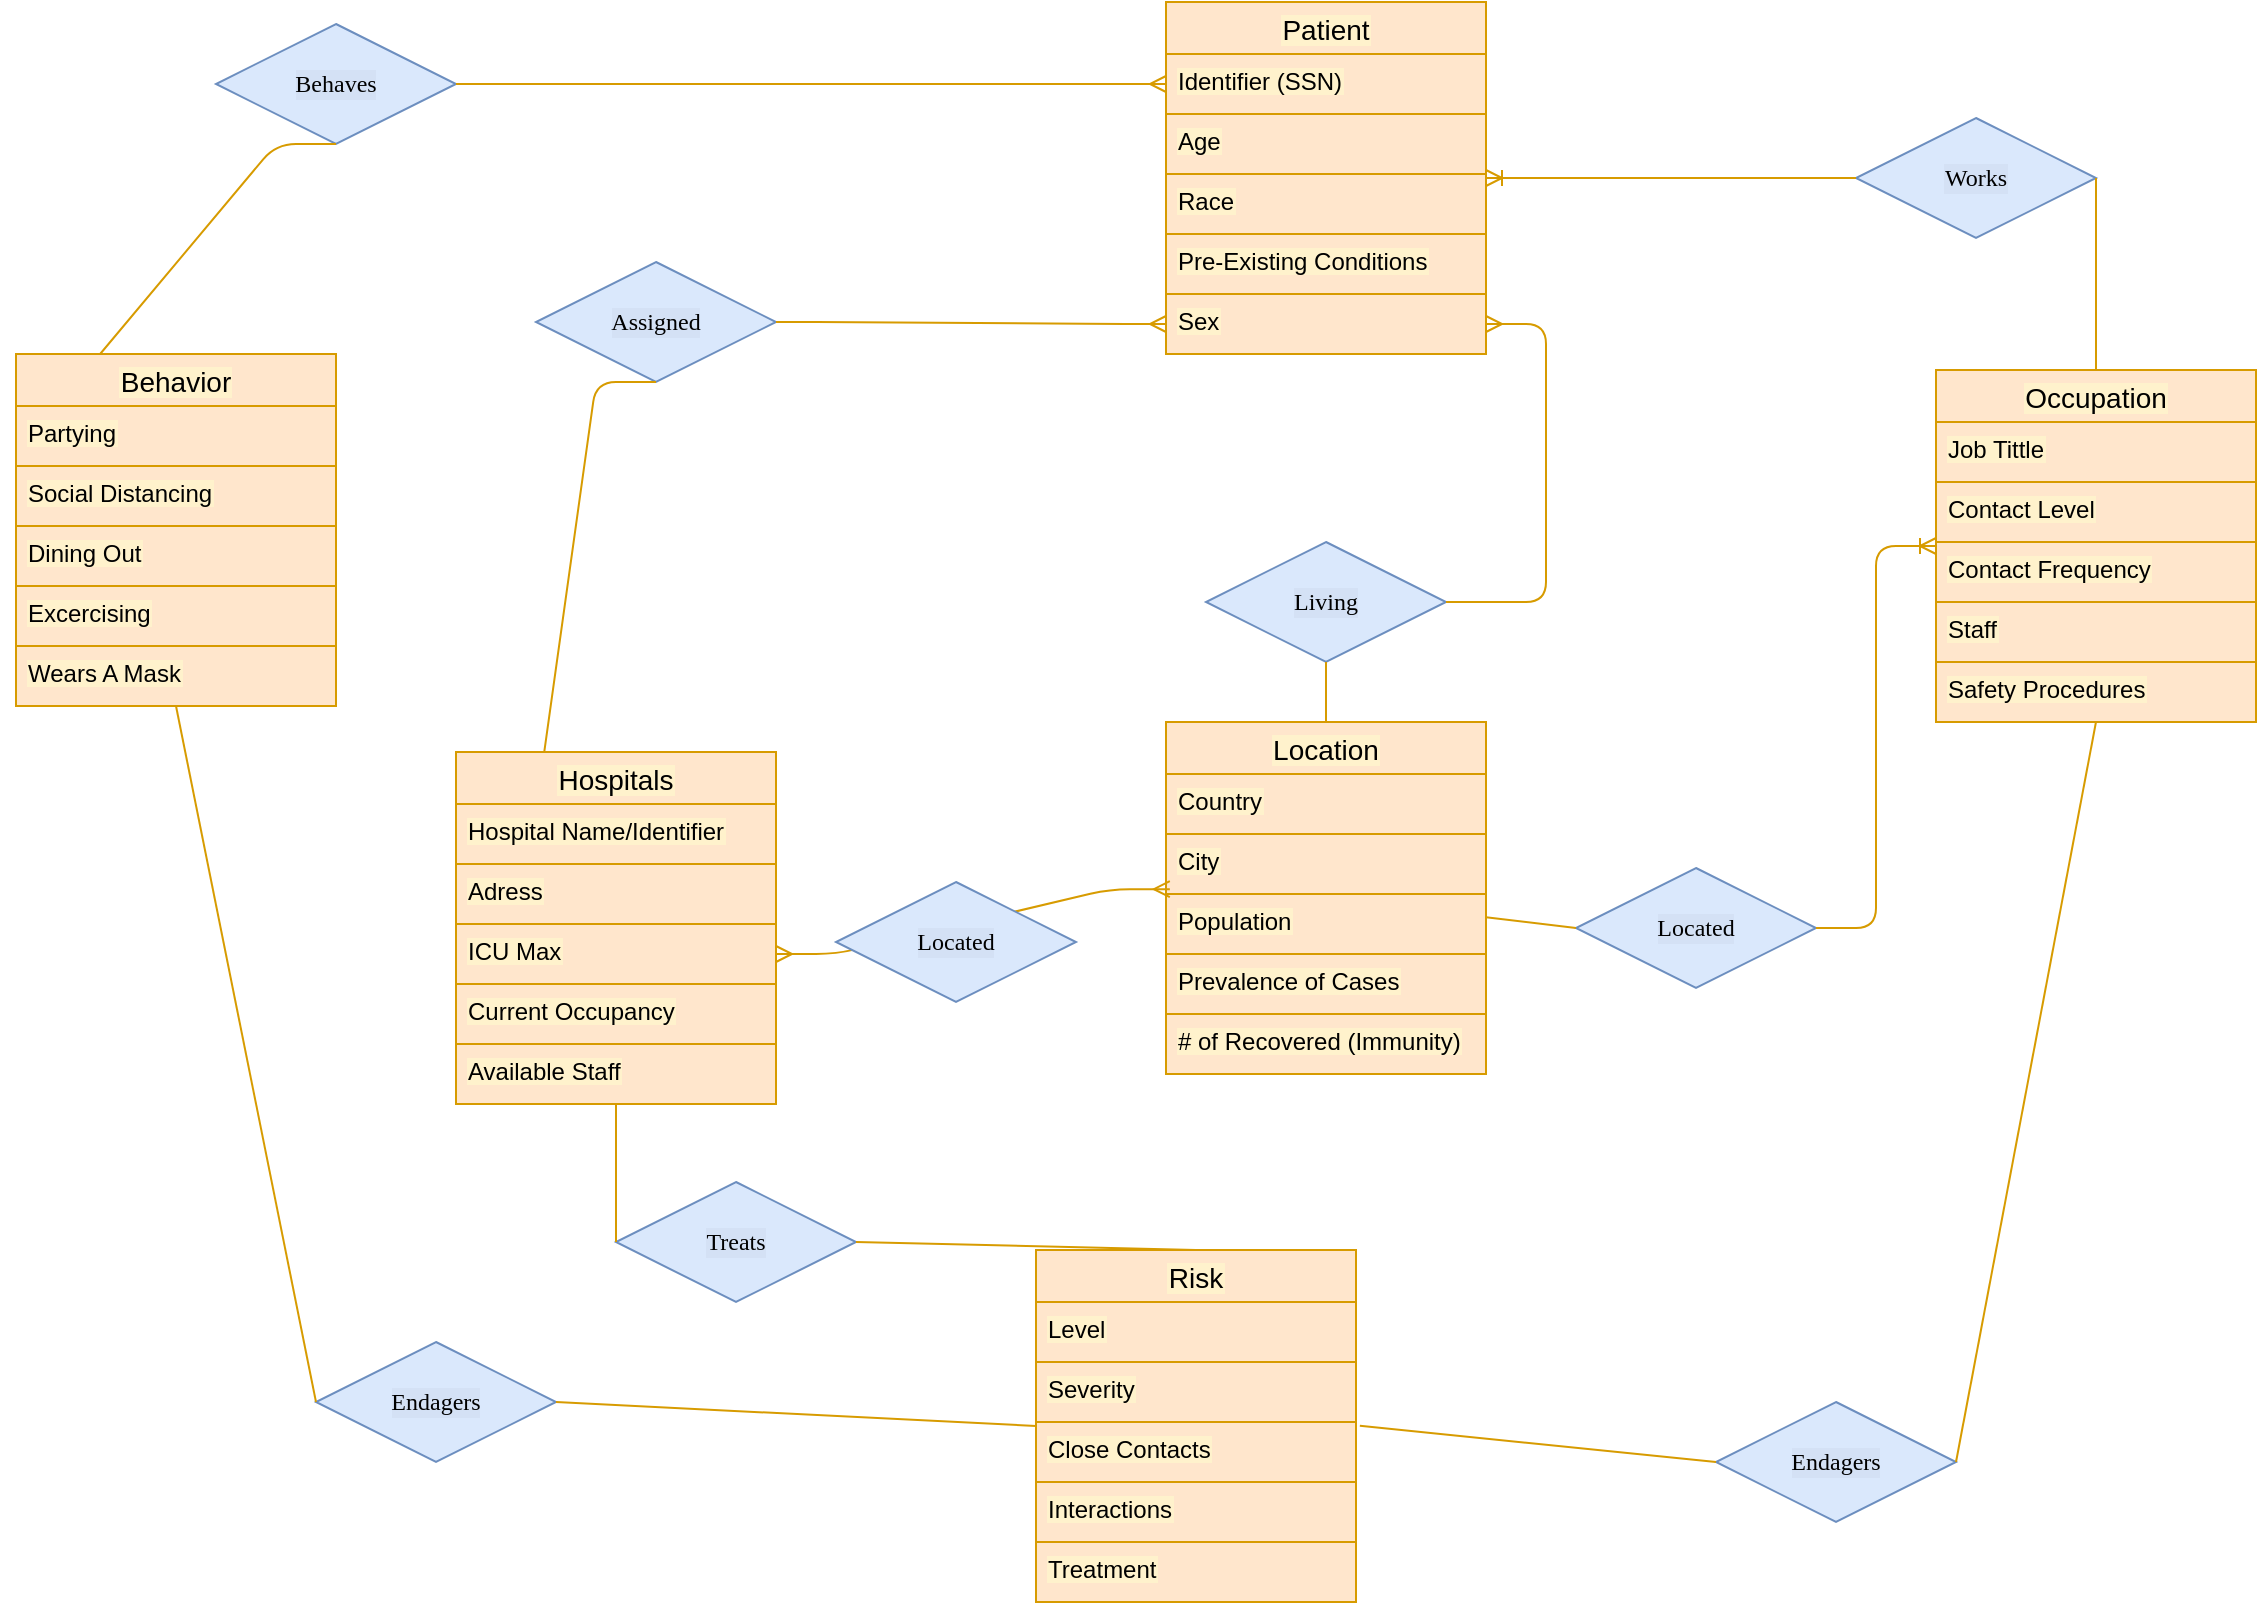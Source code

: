 <mxfile version="13.6.6" type="github">
  <diagram id="AUjH89CxYdZOuX72Uw9I" name="Page-1">
    <mxGraphModel dx="2340" dy="614" grid="1" gridSize="10" guides="1" tooltips="1" connect="1" arrows="1" fold="1" page="1" pageScale="1" pageWidth="850" pageHeight="1100" math="0" shadow="0">
      <root>
        <mxCell id="0" />
        <mxCell id="1" parent="0" />
        <mxCell id="HIEzbjI9eFm-Q7LftsO4-79" value="Located" style="shape=rhombus;perimeter=rhombusPerimeter;whiteSpace=wrap;html=1;align=center;fontFamily=Times New Roman;labelBackgroundColor=#D4E1F5;fillColor=#dae8fc;strokeColor=#6c8ebf;" vertex="1" parent="1">
          <mxGeometry x="470" y="473" width="120" height="60" as="geometry" />
        </mxCell>
        <mxCell id="HIEzbjI9eFm-Q7LftsO4-84" value="" style="endArrow=none;html=1;rounded=0;fontFamily=Times New Roman;entryX=0;entryY=0.5;entryDx=0;entryDy=0;labelBackgroundColor=#FFF2CC;fillColor=#ffe6cc;strokeColor=#d79b00;" edge="1" parent="1" source="HIEzbjI9eFm-Q7LftsO4-67" target="HIEzbjI9eFm-Q7LftsO4-79">
          <mxGeometry relative="1" as="geometry">
            <mxPoint x="10" y="260" as="sourcePoint" />
            <mxPoint x="170" y="260" as="targetPoint" />
          </mxGeometry>
        </mxCell>
        <mxCell id="HIEzbjI9eFm-Q7LftsO4-86" value="" style="edgeStyle=entityRelationEdgeStyle;fontSize=12;html=1;endArrow=ERoneToMany;labelBackgroundColor=#FFF2CC;fillColor=#ffe6cc;strokeColor=#d79b00;" edge="1" parent="1" source="HIEzbjI9eFm-Q7LftsO4-79" target="HIEzbjI9eFm-Q7LftsO4-30">
          <mxGeometry width="100" height="100" relative="1" as="geometry">
            <mxPoint x="40" y="310" as="sourcePoint" />
            <mxPoint x="610" y="280" as="targetPoint" />
          </mxGeometry>
        </mxCell>
        <mxCell id="HIEzbjI9eFm-Q7LftsO4-88" value="Works" style="shape=rhombus;perimeter=rhombusPerimeter;whiteSpace=wrap;html=1;align=center;fontFamily=Times New Roman;labelBackgroundColor=#D4E1F5;fillColor=#dae8fc;strokeColor=#6c8ebf;" vertex="1" parent="1">
          <mxGeometry x="610" y="98" width="120" height="60" as="geometry" />
        </mxCell>
        <mxCell id="HIEzbjI9eFm-Q7LftsO4-90" value="" style="endArrow=none;html=1;rounded=0;fontFamily=Times New Roman;exitX=1;exitY=0.5;exitDx=0;exitDy=0;entryX=0.5;entryY=0;entryDx=0;entryDy=0;labelBackgroundColor=#FFF2CC;fillColor=#ffe6cc;strokeColor=#d79b00;" edge="1" parent="1" source="HIEzbjI9eFm-Q7LftsO4-88" target="HIEzbjI9eFm-Q7LftsO4-30">
          <mxGeometry relative="1" as="geometry">
            <mxPoint x="200" y="380" as="sourcePoint" />
            <mxPoint x="360" y="380" as="targetPoint" />
          </mxGeometry>
        </mxCell>
        <mxCell id="HIEzbjI9eFm-Q7LftsO4-61" value="Patient" style="swimlane;fontStyle=0;childLayout=stackLayout;horizontal=1;startSize=26;horizontalStack=0;resizeParent=1;resizeParentMax=0;resizeLast=0;collapsible=1;marginBottom=0;align=center;fontSize=14;labelBackgroundColor=#FFF2CC;fillColor=#ffe6cc;strokeColor=#d79b00;" vertex="1" parent="1">
          <mxGeometry x="265" y="40" width="160" height="176" as="geometry" />
        </mxCell>
        <mxCell id="HIEzbjI9eFm-Q7LftsO4-66" value="Identifier (SSN)" style="text;strokeColor=#d79b00;fillColor=#ffe6cc;spacingLeft=4;spacingRight=4;overflow=hidden;rotatable=0;points=[[0,0.5],[1,0.5]];portConstraint=eastwest;fontSize=12;labelBackgroundColor=#FFF2CC;" vertex="1" parent="HIEzbjI9eFm-Q7LftsO4-61">
          <mxGeometry y="26" width="160" height="30" as="geometry" />
        </mxCell>
        <mxCell id="HIEzbjI9eFm-Q7LftsO4-62" value="Age" style="text;strokeColor=#d79b00;fillColor=#ffe6cc;spacingLeft=4;spacingRight=4;overflow=hidden;rotatable=0;points=[[0,0.5],[1,0.5]];portConstraint=eastwest;fontSize=12;labelBackgroundColor=#FFF2CC;" vertex="1" parent="HIEzbjI9eFm-Q7LftsO4-61">
          <mxGeometry y="56" width="160" height="30" as="geometry" />
        </mxCell>
        <mxCell id="HIEzbjI9eFm-Q7LftsO4-63" value="Race" style="text;strokeColor=#d79b00;fillColor=#ffe6cc;spacingLeft=4;spacingRight=4;overflow=hidden;rotatable=0;points=[[0,0.5],[1,0.5]];portConstraint=eastwest;fontSize=12;labelBackgroundColor=#FFF2CC;" vertex="1" parent="HIEzbjI9eFm-Q7LftsO4-61">
          <mxGeometry y="86" width="160" height="30" as="geometry" />
        </mxCell>
        <mxCell id="HIEzbjI9eFm-Q7LftsO4-64" value="Pre-Existing Conditions" style="text;strokeColor=#d79b00;fillColor=#ffe6cc;spacingLeft=4;spacingRight=4;overflow=hidden;rotatable=0;points=[[0,0.5],[1,0.5]];portConstraint=eastwest;fontSize=12;labelBackgroundColor=#FFF2CC;" vertex="1" parent="HIEzbjI9eFm-Q7LftsO4-61">
          <mxGeometry y="116" width="160" height="30" as="geometry" />
        </mxCell>
        <mxCell id="HIEzbjI9eFm-Q7LftsO4-65" value="Sex" style="text;strokeColor=#d79b00;fillColor=#ffe6cc;spacingLeft=4;spacingRight=4;overflow=hidden;rotatable=0;points=[[0,0.5],[1,0.5]];portConstraint=eastwest;fontSize=12;labelBackgroundColor=#FFF2CC;" vertex="1" parent="HIEzbjI9eFm-Q7LftsO4-61">
          <mxGeometry y="146" width="160" height="30" as="geometry" />
        </mxCell>
        <mxCell id="HIEzbjI9eFm-Q7LftsO4-91" value="Living" style="shape=rhombus;perimeter=rhombusPerimeter;whiteSpace=wrap;html=1;align=center;fontFamily=Times New Roman;labelBackgroundColor=#D4E1F5;fillColor=#dae8fc;strokeColor=#6c8ebf;" vertex="1" parent="1">
          <mxGeometry x="285" y="310" width="120" height="60" as="geometry" />
        </mxCell>
        <mxCell id="HIEzbjI9eFm-Q7LftsO4-92" value="" style="endArrow=none;html=1;rounded=0;fontFamily=Times New Roman;exitX=0.5;exitY=0;exitDx=0;exitDy=0;entryX=0.5;entryY=1;entryDx=0;entryDy=0;labelBackgroundColor=#FFF2CC;fillColor=#ffe6cc;strokeColor=#d79b00;" edge="1" parent="1" source="HIEzbjI9eFm-Q7LftsO4-67" target="HIEzbjI9eFm-Q7LftsO4-91">
          <mxGeometry relative="1" as="geometry">
            <mxPoint x="-190" y="400" as="sourcePoint" />
            <mxPoint x="-30" y="400" as="targetPoint" />
          </mxGeometry>
        </mxCell>
        <mxCell id="HIEzbjI9eFm-Q7LftsO4-93" value="" style="edgeStyle=entityRelationEdgeStyle;fontSize=12;html=1;endArrow=ERmany;labelBackgroundColor=#FFF2CC;fillColor=#ffe6cc;strokeColor=#d79b00;" edge="1" parent="1" source="HIEzbjI9eFm-Q7LftsO4-91" target="HIEzbjI9eFm-Q7LftsO4-65">
          <mxGeometry width="100" height="100" relative="1" as="geometry">
            <mxPoint x="230" y="420" as="sourcePoint" />
            <mxPoint x="240" y="1010" as="targetPoint" />
          </mxGeometry>
        </mxCell>
        <mxCell id="HIEzbjI9eFm-Q7LftsO4-102" value="Behaves" style="shape=rhombus;perimeter=rhombusPerimeter;whiteSpace=wrap;html=1;align=center;fontFamily=Times New Roman;labelBackgroundColor=#D4E1F5;fillColor=#dae8fc;strokeColor=#6c8ebf;" vertex="1" parent="1">
          <mxGeometry x="-210.0" y="51" width="120" height="60" as="geometry" />
        </mxCell>
        <mxCell id="HIEzbjI9eFm-Q7LftsO4-108" value="" style="edgeStyle=entityRelationEdgeStyle;fontSize=12;html=1;endArrow=ERmany;entryX=-0.002;entryY=0.084;entryDx=0;entryDy=0;entryPerimeter=0;exitX=0.5;exitY=1;exitDx=0;exitDy=0;labelBackgroundColor=#FFF2CC;fillColor=#ffe6cc;strokeColor=#d79b00;" edge="1" parent="1" source="HIEzbjI9eFm-Q7LftsO4-102" target="HIEzbjI9eFm-Q7LftsO4-55">
          <mxGeometry width="100" height="100" relative="1" as="geometry">
            <mxPoint x="-999.68" y="367" as="sourcePoint" />
            <mxPoint x="-619.68" y="687" as="targetPoint" />
          </mxGeometry>
        </mxCell>
        <mxCell id="HIEzbjI9eFm-Q7LftsO4-109" value="" style="edgeStyle=entityRelationEdgeStyle;fontSize=12;html=1;endArrow=ERmany;exitX=1;exitY=0.5;exitDx=0;exitDy=0;entryX=0;entryY=0.5;entryDx=0;entryDy=0;labelBackgroundColor=#FFF2CC;fillColor=#ffe6cc;strokeColor=#d79b00;" edge="1" parent="1" source="HIEzbjI9eFm-Q7LftsO4-102" target="HIEzbjI9eFm-Q7LftsO4-66">
          <mxGeometry width="100" height="100" relative="1" as="geometry">
            <mxPoint x="-709.68" y="1047" as="sourcePoint" />
            <mxPoint x="-589.68" y="477" as="targetPoint" />
          </mxGeometry>
        </mxCell>
        <mxCell id="HIEzbjI9eFm-Q7LftsO4-111" value="Assigned" style="shape=rhombus;perimeter=rhombusPerimeter;whiteSpace=wrap;html=1;align=center;fontFamily=Times New Roman;labelBackgroundColor=#D4E1F5;fillColor=#dae8fc;strokeColor=#6c8ebf;" vertex="1" parent="1">
          <mxGeometry x="-50" y="170" width="120" height="60" as="geometry" />
        </mxCell>
        <mxCell id="HIEzbjI9eFm-Q7LftsO4-112" value="" style="edgeStyle=entityRelationEdgeStyle;fontSize=12;html=1;endArrow=ERmany;labelBackgroundColor=#FFF2CC;fillColor=#ffe6cc;strokeColor=#d79b00;" edge="1" parent="1" source="HIEzbjI9eFm-Q7LftsO4-111" target="HIEzbjI9eFm-Q7LftsO4-65">
          <mxGeometry width="100" height="100" relative="1" as="geometry">
            <mxPoint x="100" y="890" as="sourcePoint" />
            <mxPoint x="200" y="790" as="targetPoint" />
          </mxGeometry>
        </mxCell>
        <mxCell id="HIEzbjI9eFm-Q7LftsO4-113" value="" style="edgeStyle=entityRelationEdgeStyle;fontSize=12;html=1;endArrow=ERmany;entryX=0;entryY=0.5;entryDx=0;entryDy=0;exitX=0.5;exitY=1;exitDx=0;exitDy=0;labelBackgroundColor=#FFF2CC;fillColor=#ffe6cc;strokeColor=#d79b00;" edge="1" parent="1" source="HIEzbjI9eFm-Q7LftsO4-111" target="HIEzbjI9eFm-Q7LftsO4-74">
          <mxGeometry width="100" height="100" relative="1" as="geometry">
            <mxPoint x="-20" y="260" as="sourcePoint" />
            <mxPoint x="-130" y="618" as="targetPoint" />
          </mxGeometry>
        </mxCell>
        <mxCell id="HIEzbjI9eFm-Q7LftsO4-114" value="" style="edgeStyle=entityRelationEdgeStyle;fontSize=12;html=1;endArrow=ERoneToMany;labelBackgroundColor=#FFF2CC;fillColor=#ffe6cc;strokeColor=#d79b00;" edge="1" parent="1" source="HIEzbjI9eFm-Q7LftsO4-88" target="HIEzbjI9eFm-Q7LftsO4-61">
          <mxGeometry width="100" height="100" relative="1" as="geometry">
            <mxPoint x="630" y="1010" as="sourcePoint" />
            <mxPoint x="570" y="980" as="targetPoint" />
          </mxGeometry>
        </mxCell>
        <mxCell id="HIEzbjI9eFm-Q7LftsO4-30" value="Occupation" style="swimlane;fontStyle=0;childLayout=stackLayout;horizontal=1;startSize=26;horizontalStack=0;resizeParent=1;resizeParentMax=0;resizeLast=0;collapsible=1;marginBottom=0;align=center;fontSize=14;labelBackgroundColor=#FFF2CC;fillColor=#ffe6cc;strokeColor=#d79b00;" vertex="1" parent="1">
          <mxGeometry x="650" y="224" width="160" height="176" as="geometry" />
        </mxCell>
        <mxCell id="HIEzbjI9eFm-Q7LftsO4-31" value="Job Tittle" style="text;strokeColor=#d79b00;fillColor=#ffe6cc;spacingLeft=4;spacingRight=4;overflow=hidden;rotatable=0;points=[[0,0.5],[1,0.5]];portConstraint=eastwest;fontSize=12;labelBackgroundColor=#FFF2CC;" vertex="1" parent="HIEzbjI9eFm-Q7LftsO4-30">
          <mxGeometry y="26" width="160" height="30" as="geometry" />
        </mxCell>
        <mxCell id="HIEzbjI9eFm-Q7LftsO4-47" value="Contact Level" style="text;strokeColor=#d79b00;fillColor=#ffe6cc;spacingLeft=4;spacingRight=4;overflow=hidden;rotatable=0;points=[[0,0.5],[1,0.5]];portConstraint=eastwest;fontSize=12;labelBackgroundColor=#FFF2CC;" vertex="1" parent="HIEzbjI9eFm-Q7LftsO4-30">
          <mxGeometry y="56" width="160" height="30" as="geometry" />
        </mxCell>
        <mxCell id="HIEzbjI9eFm-Q7LftsO4-33" value="Contact Frequency" style="text;strokeColor=#d79b00;fillColor=#ffe6cc;spacingLeft=4;spacingRight=4;overflow=hidden;rotatable=0;points=[[0,0.5],[1,0.5]];portConstraint=eastwest;fontSize=12;labelBackgroundColor=#FFF2CC;" vertex="1" parent="HIEzbjI9eFm-Q7LftsO4-30">
          <mxGeometry y="86" width="160" height="30" as="geometry" />
        </mxCell>
        <mxCell id="HIEzbjI9eFm-Q7LftsO4-32" value="Staff" style="text;strokeColor=#d79b00;fillColor=#ffe6cc;spacingLeft=4;spacingRight=4;overflow=hidden;rotatable=0;points=[[0,0.5],[1,0.5]];portConstraint=eastwest;fontSize=12;labelBackgroundColor=#FFF2CC;" vertex="1" parent="HIEzbjI9eFm-Q7LftsO4-30">
          <mxGeometry y="116" width="160" height="30" as="geometry" />
        </mxCell>
        <mxCell id="HIEzbjI9eFm-Q7LftsO4-48" value="Safety Procedures" style="text;strokeColor=#d79b00;fillColor=#ffe6cc;spacingLeft=4;spacingRight=4;overflow=hidden;rotatable=0;points=[[0,0.5],[1,0.5]];portConstraint=eastwest;fontSize=12;labelBackgroundColor=#FFF2CC;" vertex="1" parent="HIEzbjI9eFm-Q7LftsO4-30">
          <mxGeometry y="146" width="160" height="30" as="geometry" />
        </mxCell>
        <mxCell id="HIEzbjI9eFm-Q7LftsO4-67" value="Location" style="swimlane;fontStyle=0;childLayout=stackLayout;horizontal=1;startSize=26;horizontalStack=0;resizeParent=1;resizeParentMax=0;resizeLast=0;collapsible=1;marginBottom=0;align=center;fontSize=14;labelBackgroundColor=#FFF2CC;fillColor=#ffe6cc;strokeColor=#d79b00;" vertex="1" parent="1">
          <mxGeometry x="265" y="400" width="160" height="176" as="geometry" />
        </mxCell>
        <mxCell id="HIEzbjI9eFm-Q7LftsO4-68" value="Country" style="text;strokeColor=#d79b00;fillColor=#ffe6cc;spacingLeft=4;spacingRight=4;overflow=hidden;rotatable=0;points=[[0,0.5],[1,0.5]];portConstraint=eastwest;fontSize=12;labelBackgroundColor=#FFF2CC;" vertex="1" parent="HIEzbjI9eFm-Q7LftsO4-67">
          <mxGeometry y="26" width="160" height="30" as="geometry" />
        </mxCell>
        <mxCell id="HIEzbjI9eFm-Q7LftsO4-70" value="City" style="text;strokeColor=#d79b00;fillColor=#ffe6cc;spacingLeft=4;spacingRight=4;overflow=hidden;rotatable=0;points=[[0,0.5],[1,0.5]];portConstraint=eastwest;fontSize=12;labelBackgroundColor=#FFF2CC;" vertex="1" parent="HIEzbjI9eFm-Q7LftsO4-67">
          <mxGeometry y="56" width="160" height="30" as="geometry" />
        </mxCell>
        <mxCell id="HIEzbjI9eFm-Q7LftsO4-71" value="Population" style="text;strokeColor=#d79b00;fillColor=#ffe6cc;spacingLeft=4;spacingRight=4;overflow=hidden;rotatable=0;points=[[0,0.5],[1,0.5]];portConstraint=eastwest;fontSize=12;labelBackgroundColor=#FFF2CC;" vertex="1" parent="HIEzbjI9eFm-Q7LftsO4-67">
          <mxGeometry y="86" width="160" height="30" as="geometry" />
        </mxCell>
        <mxCell id="HIEzbjI9eFm-Q7LftsO4-72" value="Prevalence of Cases" style="text;strokeColor=#d79b00;fillColor=#ffe6cc;spacingLeft=4;spacingRight=4;overflow=hidden;rotatable=0;points=[[0,0.5],[1,0.5]];portConstraint=eastwest;fontSize=12;labelBackgroundColor=#FFF2CC;" vertex="1" parent="HIEzbjI9eFm-Q7LftsO4-67">
          <mxGeometry y="116" width="160" height="30" as="geometry" />
        </mxCell>
        <mxCell id="HIEzbjI9eFm-Q7LftsO4-101" value="# of Recovered (Immunity)" style="text;strokeColor=#d79b00;fillColor=#ffe6cc;spacingLeft=4;spacingRight=4;overflow=hidden;rotatable=0;points=[[0,0.5],[1,0.5]];portConstraint=eastwest;fontSize=12;labelBackgroundColor=#FFF2CC;" vertex="1" parent="HIEzbjI9eFm-Q7LftsO4-67">
          <mxGeometry y="146" width="160" height="30" as="geometry" />
        </mxCell>
        <mxCell id="HIEzbjI9eFm-Q7LftsO4-73" value="Hospitals" style="swimlane;fontStyle=0;childLayout=stackLayout;horizontal=1;startSize=26;horizontalStack=0;resizeParent=1;resizeParentMax=0;resizeLast=0;collapsible=1;marginBottom=0;align=center;fontSize=14;color=green;labelBackgroundColor=#FFF2CC;fillColor=#ffe6cc;strokeColor=#d79b00;" vertex="1" parent="1">
          <mxGeometry x="-90" y="415" width="160" height="176" as="geometry" />
        </mxCell>
        <mxCell id="HIEzbjI9eFm-Q7LftsO4-76" value="Hospital Name/Identifier" style="text;strokeColor=#d79b00;fillColor=#ffe6cc;spacingLeft=4;spacingRight=4;overflow=hidden;rotatable=0;points=[[0,0.5],[1,0.5]];portConstraint=eastwest;fontSize=12;labelBackgroundColor=#FFF2CC;" vertex="1" parent="HIEzbjI9eFm-Q7LftsO4-73">
          <mxGeometry y="26" width="160" height="30" as="geometry" />
        </mxCell>
        <mxCell id="HIEzbjI9eFm-Q7LftsO4-77" value="Adress" style="text;strokeColor=#d79b00;fillColor=#ffe6cc;spacingLeft=4;spacingRight=4;overflow=hidden;rotatable=0;points=[[0,0.5],[1,0.5]];portConstraint=eastwest;fontSize=12;labelBackgroundColor=#FFF2CC;" vertex="1" parent="HIEzbjI9eFm-Q7LftsO4-73">
          <mxGeometry y="56" width="160" height="30" as="geometry" />
        </mxCell>
        <mxCell id="HIEzbjI9eFm-Q7LftsO4-74" value="ICU Max" style="text;strokeColor=#d79b00;fillColor=#ffe6cc;spacingLeft=4;spacingRight=4;overflow=hidden;rotatable=0;points=[[0,0.5],[1,0.5]];portConstraint=eastwest;fontSize=12;labelBackgroundColor=#FFF2CC;" vertex="1" parent="HIEzbjI9eFm-Q7LftsO4-73">
          <mxGeometry y="86" width="160" height="30" as="geometry" />
        </mxCell>
        <mxCell id="HIEzbjI9eFm-Q7LftsO4-75" value="Current Occupancy" style="text;strokeColor=#d79b00;fillColor=#ffe6cc;spacingLeft=4;spacingRight=4;overflow=hidden;rotatable=0;points=[[0,0.5],[1,0.5]];portConstraint=eastwest;fontSize=12;labelBackgroundColor=#FFF2CC;" vertex="1" parent="HIEzbjI9eFm-Q7LftsO4-73">
          <mxGeometry y="116" width="160" height="30" as="geometry" />
        </mxCell>
        <mxCell id="HIEzbjI9eFm-Q7LftsO4-78" value="Available Staff" style="text;strokeColor=#d79b00;fillColor=#ffe6cc;spacingLeft=4;spacingRight=4;overflow=hidden;rotatable=0;points=[[0,0.5],[1,0.5]];portConstraint=eastwest;fontSize=12;labelBackgroundColor=#FFF2CC;" vertex="1" parent="HIEzbjI9eFm-Q7LftsO4-73">
          <mxGeometry y="146" width="160" height="30" as="geometry" />
        </mxCell>
        <mxCell id="HIEzbjI9eFm-Q7LftsO4-129" value="" style="edgeStyle=entityRelationEdgeStyle;fontSize=12;html=1;endArrow=ERmany;startArrow=ERmany;exitX=1;exitY=0.5;exitDx=0;exitDy=0;entryX=0.012;entryY=0.919;entryDx=0;entryDy=0;entryPerimeter=0;labelBackgroundColor=#FFF2CC;fillColor=#ffe6cc;strokeColor=#d79b00;" edge="1" parent="1" source="HIEzbjI9eFm-Q7LftsO4-74" target="HIEzbjI9eFm-Q7LftsO4-70">
          <mxGeometry width="100" height="100" relative="1" as="geometry">
            <mxPoint x="270" y="540" as="sourcePoint" />
            <mxPoint x="370" y="440" as="targetPoint" />
          </mxGeometry>
        </mxCell>
        <mxCell id="HIEzbjI9eFm-Q7LftsO4-127" value="Located" style="shape=rhombus;perimeter=rhombusPerimeter;whiteSpace=wrap;html=1;align=center;fontFamily=Times New Roman;labelBackgroundColor=#D4E1F5;fillColor=#dae8fc;strokeColor=#6c8ebf;" vertex="1" parent="1">
          <mxGeometry x="100" y="480" width="120" height="60" as="geometry" />
        </mxCell>
        <mxCell id="HIEzbjI9eFm-Q7LftsO4-140" value="Endagers" style="shape=rhombus;perimeter=rhombusPerimeter;whiteSpace=wrap;html=1;align=center;fontFamily=Times New Roman;labelBackgroundColor=#D4E1F5;fillColor=#dae8fc;strokeColor=#6c8ebf;" vertex="1" parent="1">
          <mxGeometry x="540" y="740" width="120" height="60" as="geometry" />
        </mxCell>
        <mxCell id="HIEzbjI9eFm-Q7LftsO4-141" value="Endagers" style="shape=rhombus;perimeter=rhombusPerimeter;whiteSpace=wrap;html=1;align=center;fontFamily=Times New Roman;labelBackgroundColor=#D4E1F5;fillColor=#dae8fc;strokeColor=#6c8ebf;" vertex="1" parent="1">
          <mxGeometry x="-160" y="710" width="120" height="60" as="geometry" />
        </mxCell>
        <mxCell id="HIEzbjI9eFm-Q7LftsO4-143" value="" style="endArrow=none;html=1;rounded=0;labelBackgroundColor=#FFF2CC;fontFamily=Times New Roman;exitX=0.5;exitY=1;exitDx=0;exitDy=0;entryX=0;entryY=0.5;entryDx=0;entryDy=0;fillColor=#ffe6cc;strokeColor=#d79b00;" edge="1" parent="1" source="HIEzbjI9eFm-Q7LftsO4-55" target="HIEzbjI9eFm-Q7LftsO4-141">
          <mxGeometry relative="1" as="geometry">
            <mxPoint x="-350" y="590" as="sourcePoint" />
            <mxPoint x="-190" y="590" as="targetPoint" />
          </mxGeometry>
        </mxCell>
        <mxCell id="HIEzbjI9eFm-Q7LftsO4-147" value="" style="endArrow=none;html=1;rounded=0;labelBackgroundColor=#FFF2CC;fontFamily=Times New Roman;entryX=0;entryY=0.5;entryDx=0;entryDy=0;exitX=1;exitY=0.5;exitDx=0;exitDy=0;fillColor=#ffe6cc;strokeColor=#d79b00;" edge="1" parent="1" source="HIEzbjI9eFm-Q7LftsO4-141" target="HIEzbjI9eFm-Q7LftsO4-131">
          <mxGeometry relative="1" as="geometry">
            <mxPoint x="-10" y="450" as="sourcePoint" />
            <mxPoint x="150" y="450" as="targetPoint" />
          </mxGeometry>
        </mxCell>
        <mxCell id="HIEzbjI9eFm-Q7LftsO4-148" value="" style="endArrow=none;html=1;rounded=0;labelBackgroundColor=#FFF2CC;fontFamily=Times New Roman;entryX=0;entryY=0.5;entryDx=0;entryDy=0;exitX=1.012;exitY=0.062;exitDx=0;exitDy=0;exitPerimeter=0;fillColor=#ffe6cc;strokeColor=#d79b00;" edge="1" parent="1" source="HIEzbjI9eFm-Q7LftsO4-134" target="HIEzbjI9eFm-Q7LftsO4-140">
          <mxGeometry relative="1" as="geometry">
            <mxPoint x="-10" y="450" as="sourcePoint" />
            <mxPoint x="150" y="450" as="targetPoint" />
          </mxGeometry>
        </mxCell>
        <mxCell id="HIEzbjI9eFm-Q7LftsO4-149" value="" style="endArrow=none;html=1;rounded=0;labelBackgroundColor=#FFF2CC;fontFamily=Times New Roman;exitX=1;exitY=0.5;exitDx=0;exitDy=0;entryX=0.5;entryY=1;entryDx=0;entryDy=0;fillColor=#ffe6cc;strokeColor=#d79b00;" edge="1" parent="1" source="HIEzbjI9eFm-Q7LftsO4-140" target="HIEzbjI9eFm-Q7LftsO4-30">
          <mxGeometry relative="1" as="geometry">
            <mxPoint x="-10" y="450" as="sourcePoint" />
            <mxPoint x="150" y="450" as="targetPoint" />
          </mxGeometry>
        </mxCell>
        <mxCell id="HIEzbjI9eFm-Q7LftsO4-151" value="Treats" style="shape=rhombus;perimeter=rhombusPerimeter;whiteSpace=wrap;html=1;align=center;fontFamily=Times New Roman;labelBackgroundColor=#D4E1F5;fillColor=#dae8fc;strokeColor=#6c8ebf;" vertex="1" parent="1">
          <mxGeometry x="-10" y="630" width="120" height="60" as="geometry" />
        </mxCell>
        <mxCell id="HIEzbjI9eFm-Q7LftsO4-152" value="" style="endArrow=none;html=1;rounded=0;labelBackgroundColor=#FFF2CC;fontFamily=Times New Roman;exitX=0.5;exitY=1;exitDx=0;exitDy=0;entryX=0;entryY=0.5;entryDx=0;entryDy=0;fillColor=#ffe6cc;strokeColor=#d79b00;" edge="1" parent="1" source="HIEzbjI9eFm-Q7LftsO4-73" target="HIEzbjI9eFm-Q7LftsO4-151">
          <mxGeometry relative="1" as="geometry">
            <mxPoint x="140" y="450" as="sourcePoint" />
            <mxPoint x="300" y="450" as="targetPoint" />
          </mxGeometry>
        </mxCell>
        <mxCell id="HIEzbjI9eFm-Q7LftsO4-153" value="" style="endArrow=none;html=1;rounded=0;labelBackgroundColor=#FFF2CC;fontFamily=Times New Roman;exitX=1;exitY=0.5;exitDx=0;exitDy=0;entryX=0.5;entryY=0;entryDx=0;entryDy=0;fillColor=#ffe6cc;strokeColor=#d79b00;" edge="1" parent="1" source="HIEzbjI9eFm-Q7LftsO4-151" target="HIEzbjI9eFm-Q7LftsO4-131">
          <mxGeometry relative="1" as="geometry">
            <mxPoint x="140" y="450" as="sourcePoint" />
            <mxPoint x="270" y="700" as="targetPoint" />
          </mxGeometry>
        </mxCell>
        <mxCell id="HIEzbjI9eFm-Q7LftsO4-55" value="Behavior" style="swimlane;fontStyle=0;childLayout=stackLayout;horizontal=1;startSize=26;horizontalStack=0;resizeParent=1;resizeParentMax=0;resizeLast=0;collapsible=1;marginBottom=0;align=center;fontSize=14;labelBackgroundColor=#FFF2CC;fillColor=#ffe6cc;strokeColor=#d79b00;" vertex="1" parent="1">
          <mxGeometry x="-310.0" y="216" width="160" height="176" as="geometry" />
        </mxCell>
        <mxCell id="HIEzbjI9eFm-Q7LftsO4-56" value="Partying" style="text;strokeColor=#d79b00;fillColor=#ffe6cc;spacingLeft=4;spacingRight=4;overflow=hidden;rotatable=0;points=[[0,0.5],[1,0.5]];portConstraint=eastwest;fontSize=12;labelBackgroundColor=#FFF2CC;" vertex="1" parent="HIEzbjI9eFm-Q7LftsO4-55">
          <mxGeometry y="26" width="160" height="30" as="geometry" />
        </mxCell>
        <mxCell id="HIEzbjI9eFm-Q7LftsO4-59" value="Social Distancing" style="text;strokeColor=#d79b00;fillColor=#ffe6cc;spacingLeft=4;spacingRight=4;overflow=hidden;rotatable=0;points=[[0,0.5],[1,0.5]];portConstraint=eastwest;fontSize=12;labelBackgroundColor=#FFF2CC;" vertex="1" parent="HIEzbjI9eFm-Q7LftsO4-55">
          <mxGeometry y="56" width="160" height="30" as="geometry" />
        </mxCell>
        <mxCell id="HIEzbjI9eFm-Q7LftsO4-57" value="Dining Out" style="text;strokeColor=#d79b00;fillColor=#ffe6cc;spacingLeft=4;spacingRight=4;overflow=hidden;rotatable=0;points=[[0,0.5],[1,0.5]];portConstraint=eastwest;fontSize=12;labelBackgroundColor=#FFF2CC;" vertex="1" parent="HIEzbjI9eFm-Q7LftsO4-55">
          <mxGeometry y="86" width="160" height="30" as="geometry" />
        </mxCell>
        <mxCell id="HIEzbjI9eFm-Q7LftsO4-58" value="Excercising" style="text;strokeColor=#d79b00;fillColor=#ffe6cc;spacingLeft=4;spacingRight=4;overflow=hidden;rotatable=0;points=[[0,0.5],[1,0.5]];portConstraint=eastwest;fontSize=12;labelBackgroundColor=#FFF2CC;" vertex="1" parent="HIEzbjI9eFm-Q7LftsO4-55">
          <mxGeometry y="116" width="160" height="30" as="geometry" />
        </mxCell>
        <mxCell id="HIEzbjI9eFm-Q7LftsO4-60" value="Wears A Mask" style="text;strokeColor=#d79b00;fillColor=#ffe6cc;spacingLeft=4;spacingRight=4;overflow=hidden;rotatable=0;points=[[0,0.5],[1,0.5]];portConstraint=eastwest;fontSize=12;labelBackgroundColor=#FFF2CC;" vertex="1" parent="HIEzbjI9eFm-Q7LftsO4-55">
          <mxGeometry y="146" width="160" height="30" as="geometry" />
        </mxCell>
        <mxCell id="HIEzbjI9eFm-Q7LftsO4-131" value="Risk" style="swimlane;fontStyle=0;childLayout=stackLayout;horizontal=1;startSize=26;horizontalStack=0;resizeParent=1;resizeParentMax=0;resizeLast=0;collapsible=1;marginBottom=0;align=center;fontSize=14;color=green;labelBackgroundColor=#FFF2CC;fillColor=#ffe6cc;strokeColor=#d79b00;" vertex="1" parent="1">
          <mxGeometry x="200" y="664" width="160" height="176" as="geometry" />
        </mxCell>
        <mxCell id="HIEzbjI9eFm-Q7LftsO4-132" value="Level" style="text;strokeColor=#d79b00;fillColor=#ffe6cc;spacingLeft=4;spacingRight=4;overflow=hidden;rotatable=0;points=[[0,0.5],[1,0.5]];portConstraint=eastwest;fontSize=12;labelBackgroundColor=#FFF2CC;" vertex="1" parent="HIEzbjI9eFm-Q7LftsO4-131">
          <mxGeometry y="26" width="160" height="30" as="geometry" />
        </mxCell>
        <mxCell id="HIEzbjI9eFm-Q7LftsO4-133" value="Severity" style="text;strokeColor=#d79b00;fillColor=#ffe6cc;spacingLeft=4;spacingRight=4;overflow=hidden;rotatable=0;points=[[0,0.5],[1,0.5]];portConstraint=eastwest;fontSize=12;labelBackgroundColor=#FFF2CC;" vertex="1" parent="HIEzbjI9eFm-Q7LftsO4-131">
          <mxGeometry y="56" width="160" height="30" as="geometry" />
        </mxCell>
        <mxCell id="HIEzbjI9eFm-Q7LftsO4-134" value="Close Contacts" style="text;strokeColor=#d79b00;fillColor=#ffe6cc;spacingLeft=4;spacingRight=4;overflow=hidden;rotatable=0;points=[[0,0.5],[1,0.5]];portConstraint=eastwest;fontSize=12;labelBackgroundColor=#FFF2CC;" vertex="1" parent="HIEzbjI9eFm-Q7LftsO4-131">
          <mxGeometry y="86" width="160" height="30" as="geometry" />
        </mxCell>
        <mxCell id="HIEzbjI9eFm-Q7LftsO4-135" value="Interactions" style="text;strokeColor=#d79b00;fillColor=#ffe6cc;spacingLeft=4;spacingRight=4;overflow=hidden;rotatable=0;points=[[0,0.5],[1,0.5]];portConstraint=eastwest;fontSize=12;labelBackgroundColor=#FFF2CC;" vertex="1" parent="HIEzbjI9eFm-Q7LftsO4-131">
          <mxGeometry y="116" width="160" height="30" as="geometry" />
        </mxCell>
        <mxCell id="HIEzbjI9eFm-Q7LftsO4-136" value="Treatment" style="text;strokeColor=#d79b00;fillColor=#ffe6cc;spacingLeft=4;spacingRight=4;overflow=hidden;rotatable=0;points=[[0,0.5],[1,0.5]];portConstraint=eastwest;fontSize=12;labelBackgroundColor=#FFF2CC;" vertex="1" parent="HIEzbjI9eFm-Q7LftsO4-131">
          <mxGeometry y="146" width="160" height="30" as="geometry" />
        </mxCell>
      </root>
    </mxGraphModel>
  </diagram>
</mxfile>
